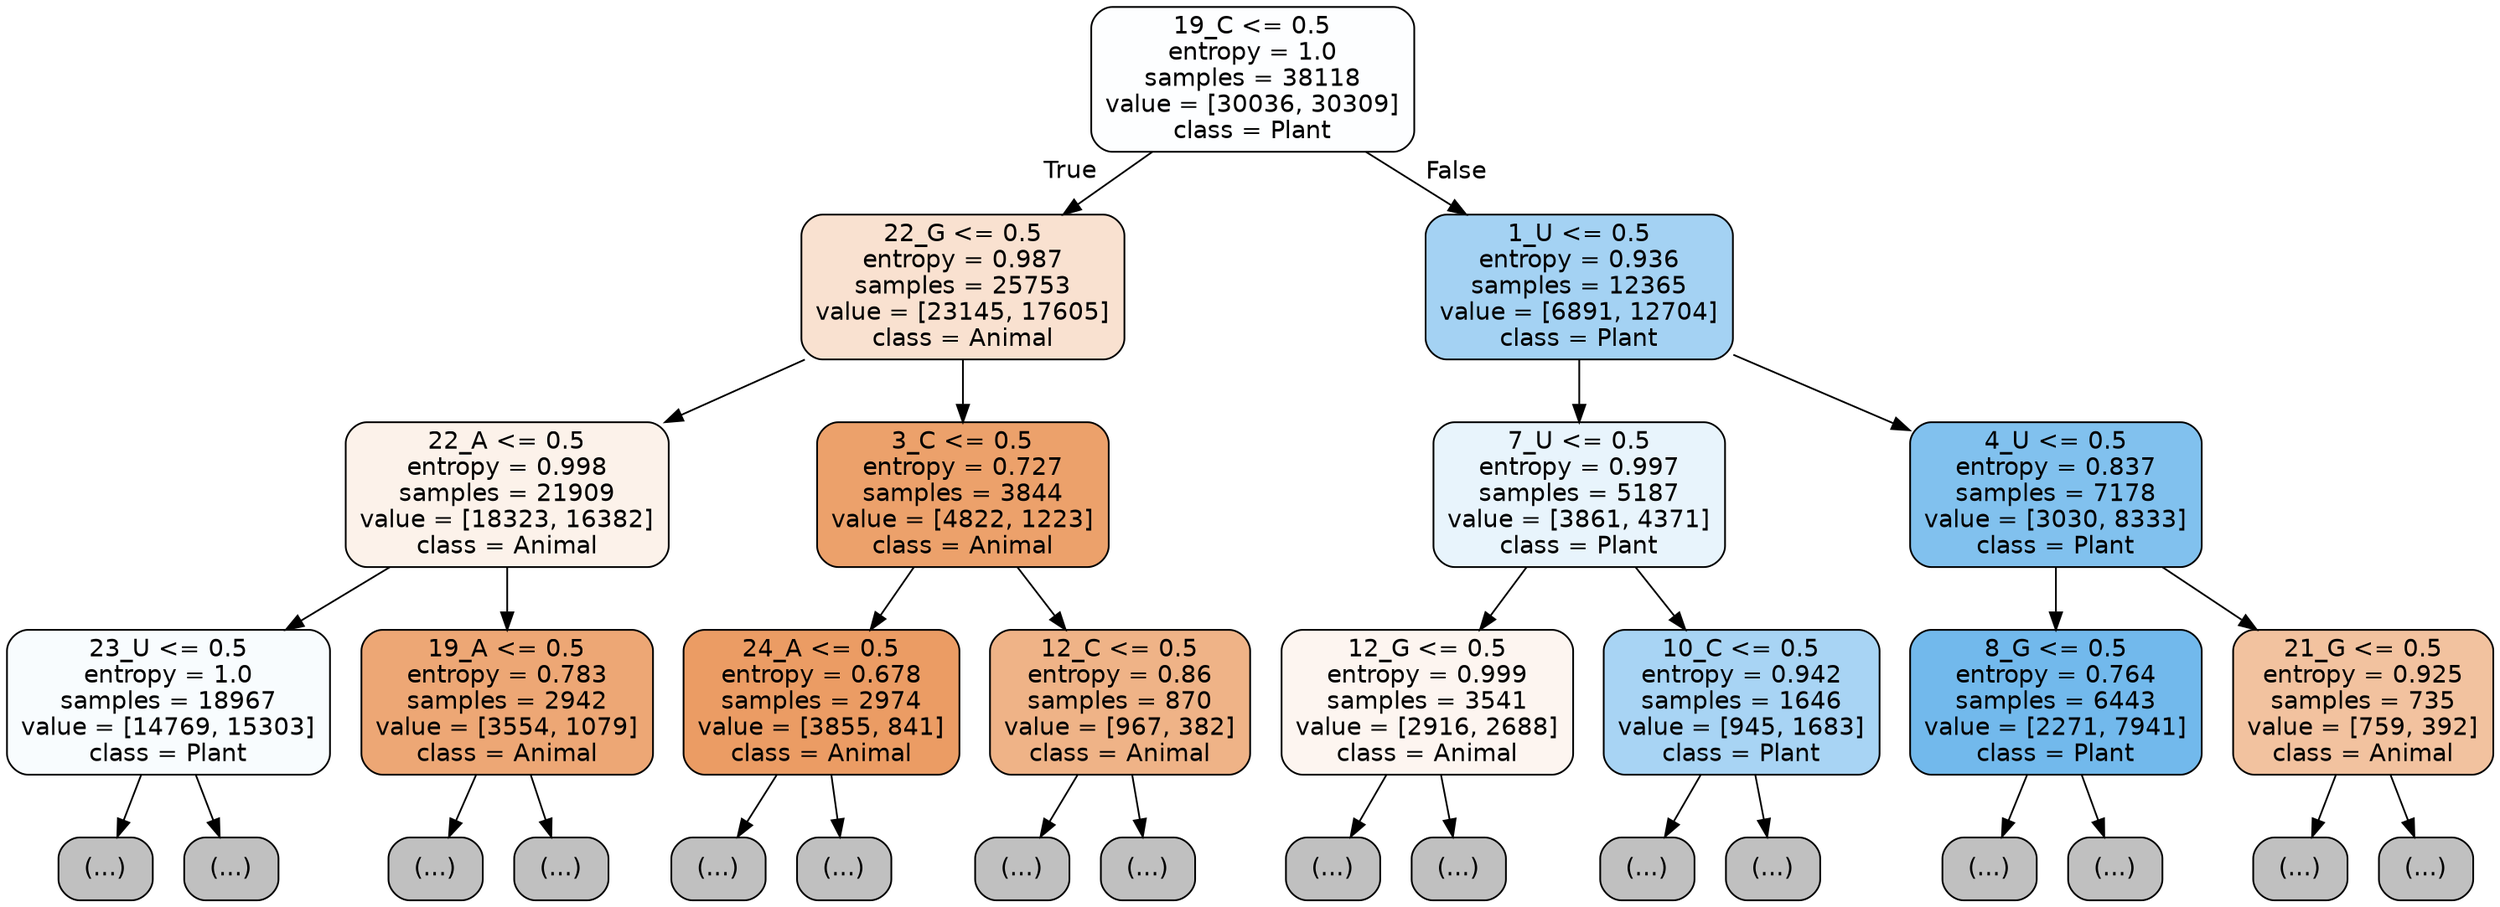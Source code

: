 digraph Tree {
node [shape=box, style="filled, rounded", color="black", fontname="helvetica"] ;
edge [fontname="helvetica"] ;
0 [label="19_C <= 0.5\nentropy = 1.0\nsamples = 38118\nvalue = [30036, 30309]\nclass = Plant", fillcolor="#fdfeff"] ;
1 [label="22_G <= 0.5\nentropy = 0.987\nsamples = 25753\nvalue = [23145, 17605]\nclass = Animal", fillcolor="#f9e1d0"] ;
0 -> 1 [labeldistance=2.5, labelangle=45, headlabel="True"] ;
2 [label="22_A <= 0.5\nentropy = 0.998\nsamples = 21909\nvalue = [18323, 16382]\nclass = Animal", fillcolor="#fcf2ea"] ;
1 -> 2 ;
3 [label="23_U <= 0.5\nentropy = 1.0\nsamples = 18967\nvalue = [14769, 15303]\nclass = Plant", fillcolor="#f8fcfe"] ;
2 -> 3 ;
4 [label="(...)", fillcolor="#C0C0C0"] ;
3 -> 4 ;
9193 [label="(...)", fillcolor="#C0C0C0"] ;
3 -> 9193 ;
9470 [label="19_A <= 0.5\nentropy = 0.783\nsamples = 2942\nvalue = [3554, 1079]\nclass = Animal", fillcolor="#eda775"] ;
2 -> 9470 ;
9471 [label="(...)", fillcolor="#C0C0C0"] ;
9470 -> 9471 ;
10402 [label="(...)", fillcolor="#C0C0C0"] ;
9470 -> 10402 ;
10799 [label="3_C <= 0.5\nentropy = 0.727\nsamples = 3844\nvalue = [4822, 1223]\nclass = Animal", fillcolor="#eca16b"] ;
1 -> 10799 ;
10800 [label="24_A <= 0.5\nentropy = 0.678\nsamples = 2974\nvalue = [3855, 841]\nclass = Animal", fillcolor="#eb9c64"] ;
10799 -> 10800 ;
10801 [label="(...)", fillcolor="#C0C0C0"] ;
10800 -> 10801 ;
11952 [label="(...)", fillcolor="#C0C0C0"] ;
10800 -> 11952 ;
11999 [label="12_C <= 0.5\nentropy = 0.86\nsamples = 870\nvalue = [967, 382]\nclass = Animal", fillcolor="#efb387"] ;
10799 -> 11999 ;
12000 [label="(...)", fillcolor="#C0C0C0"] ;
11999 -> 12000 ;
12267 [label="(...)", fillcolor="#C0C0C0"] ;
11999 -> 12267 ;
12336 [label="1_U <= 0.5\nentropy = 0.936\nsamples = 12365\nvalue = [6891, 12704]\nclass = Plant", fillcolor="#a4d2f3"] ;
0 -> 12336 [labeldistance=2.5, labelangle=-45, headlabel="False"] ;
12337 [label="7_U <= 0.5\nentropy = 0.997\nsamples = 5187\nvalue = [3861, 4371]\nclass = Plant", fillcolor="#e8f4fc"] ;
12336 -> 12337 ;
12338 [label="12_G <= 0.5\nentropy = 0.999\nsamples = 3541\nvalue = [2916, 2688]\nclass = Animal", fillcolor="#fdf5f0"] ;
12337 -> 12338 ;
12339 [label="(...)", fillcolor="#C0C0C0"] ;
12338 -> 12339 ;
13728 [label="(...)", fillcolor="#C0C0C0"] ;
12338 -> 13728 ;
14183 [label="10_C <= 0.5\nentropy = 0.942\nsamples = 1646\nvalue = [945, 1683]\nclass = Plant", fillcolor="#a8d4f4"] ;
12337 -> 14183 ;
14184 [label="(...)", fillcolor="#C0C0C0"] ;
14183 -> 14184 ;
14669 [label="(...)", fillcolor="#C0C0C0"] ;
14183 -> 14669 ;
14806 [label="4_U <= 0.5\nentropy = 0.837\nsamples = 7178\nvalue = [3030, 8333]\nclass = Plant", fillcolor="#81c1ee"] ;
12336 -> 14806 ;
14807 [label="8_G <= 0.5\nentropy = 0.764\nsamples = 6443\nvalue = [2271, 7941]\nclass = Plant", fillcolor="#72b9ec"] ;
14806 -> 14807 ;
14808 [label="(...)", fillcolor="#C0C0C0"] ;
14807 -> 14808 ;
15889 [label="(...)", fillcolor="#C0C0C0"] ;
14807 -> 15889 ;
16230 [label="21_G <= 0.5\nentropy = 0.925\nsamples = 735\nvalue = [759, 392]\nclass = Animal", fillcolor="#f2c29f"] ;
14806 -> 16230 ;
16231 [label="(...)", fillcolor="#C0C0C0"] ;
16230 -> 16231 ;
16532 [label="(...)", fillcolor="#C0C0C0"] ;
16230 -> 16532 ;
}